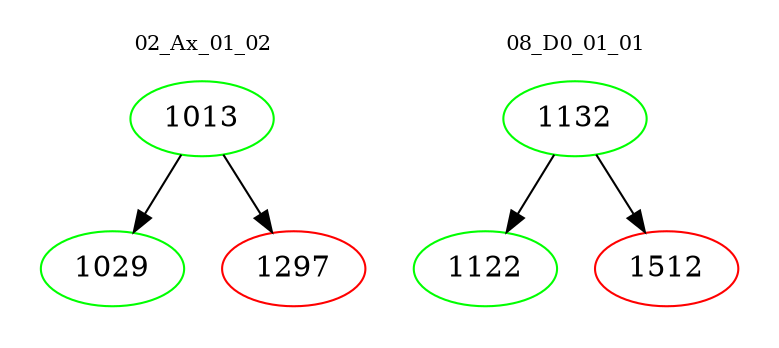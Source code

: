 digraph{
subgraph cluster_0 {
color = white
label = "02_Ax_01_02";
fontsize=10;
T0_1013 [label="1013", color="green"]
T0_1013 -> T0_1029 [color="black"]
T0_1029 [label="1029", color="green"]
T0_1013 -> T0_1297 [color="black"]
T0_1297 [label="1297", color="red"]
}
subgraph cluster_1 {
color = white
label = "08_D0_01_01";
fontsize=10;
T1_1132 [label="1132", color="green"]
T1_1132 -> T1_1122 [color="black"]
T1_1122 [label="1122", color="green"]
T1_1132 -> T1_1512 [color="black"]
T1_1512 [label="1512", color="red"]
}
}
